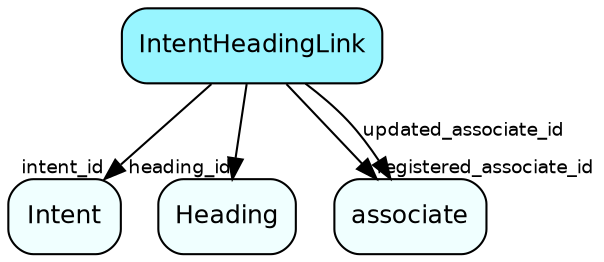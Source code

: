 digraph IntentHeadingLink  {
node [shape = box style="rounded, filled" fontname = "Helvetica" fontsize = "12" ]
edge [fontname = "Helvetica" fontsize = "9"]

IntentHeadingLink[fillcolor = "cadetblue1"]
Intent[fillcolor = "azure1"]
Heading[fillcolor = "azure1"]
associate[fillcolor = "azure1"]
IntentHeadingLink -> Intent [headlabel = "intent_id"]
IntentHeadingLink -> Heading [headlabel = "heading_id"]
IntentHeadingLink -> associate [headlabel = "registered_associate_id"]
IntentHeadingLink -> associate [label = "updated_associate_id"]
}
